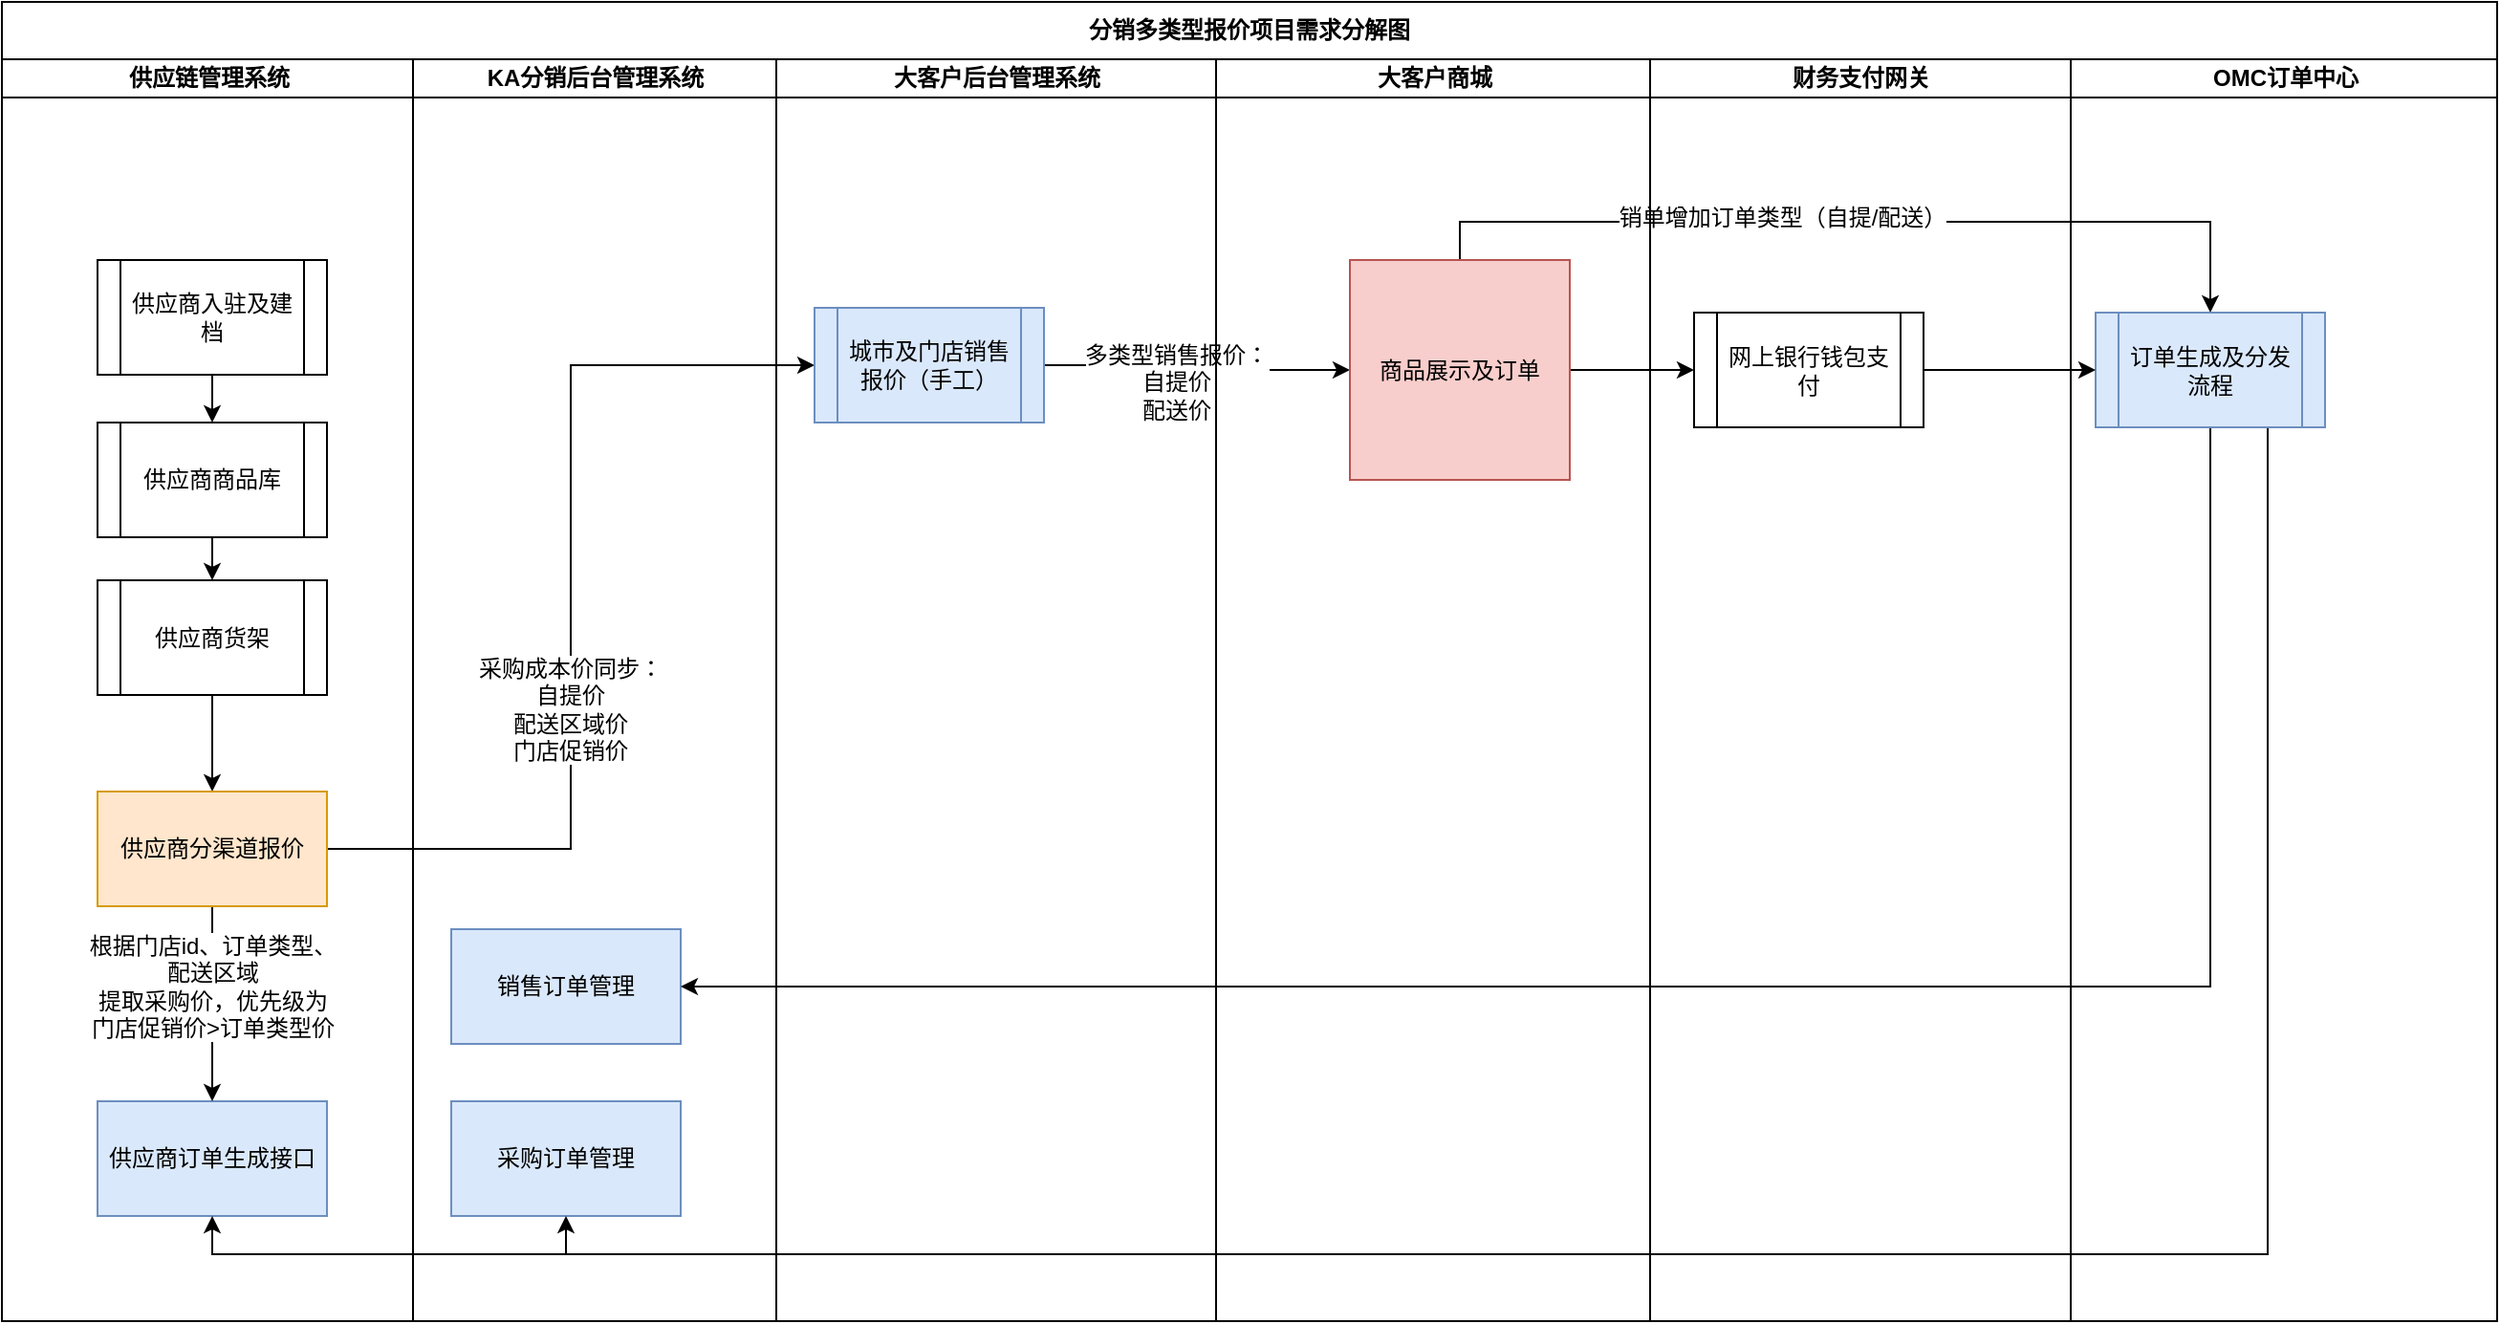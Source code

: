 <mxfile version="10.7.3" type="github"><diagram id="_O3n4kcfBsqLZ4D_Hrhg" name="分销多类型报价项目任务分解图"><mxGraphModel dx="918" dy="512" grid="1" gridSize="10" guides="1" tooltips="1" connect="1" arrows="1" fold="1" page="1" pageScale="1" pageWidth="827" pageHeight="1169" math="0" shadow="0"><root><mxCell id="uDRbp_UkntwucBvzqfbJ-0"/><mxCell id="uDRbp_UkntwucBvzqfbJ-1" parent="uDRbp_UkntwucBvzqfbJ-0"/><mxCell id="Ev6uvn-nndbEYamqWP20-11" style="edgeStyle=orthogonalEdgeStyle;rounded=0;orthogonalLoop=1;jettySize=auto;html=1;exitX=0.5;exitY=1;exitDx=0;exitDy=0;entryX=0.5;entryY=0;entryDx=0;entryDy=0;" parent="uDRbp_UkntwucBvzqfbJ-1" source="Ev6uvn-nndbEYamqWP20-0" target="Ev6uvn-nndbEYamqWP20-1" edge="1"><mxGeometry relative="1" as="geometry"/></mxCell><mxCell id="Ev6uvn-nndbEYamqWP20-0" value="供应商入驻及建档" style="shape=process;whiteSpace=wrap;html=1;backgroundOutline=1;" parent="uDRbp_UkntwucBvzqfbJ-1" vertex="1"><mxGeometry x="235" y="135" width="120" height="60" as="geometry"/></mxCell><mxCell id="Ev6uvn-nndbEYamqWP20-12" style="edgeStyle=orthogonalEdgeStyle;rounded=0;orthogonalLoop=1;jettySize=auto;html=1;exitX=0.5;exitY=1;exitDx=0;exitDy=0;entryX=0.5;entryY=0;entryDx=0;entryDy=0;" parent="uDRbp_UkntwucBvzqfbJ-1" source="Ev6uvn-nndbEYamqWP20-1" target="Ev6uvn-nndbEYamqWP20-2" edge="1"><mxGeometry relative="1" as="geometry"/></mxCell><mxCell id="Ev6uvn-nndbEYamqWP20-1" value="供应商商品库" style="shape=process;whiteSpace=wrap;html=1;backgroundOutline=1;" parent="uDRbp_UkntwucBvzqfbJ-1" vertex="1"><mxGeometry x="235" y="220" width="120" height="60" as="geometry"/></mxCell><mxCell id="Ev6uvn-nndbEYamqWP20-13" style="edgeStyle=orthogonalEdgeStyle;rounded=0;orthogonalLoop=1;jettySize=auto;html=1;exitX=0.5;exitY=1;exitDx=0;exitDy=0;entryX=0.5;entryY=0;entryDx=0;entryDy=0;" parent="uDRbp_UkntwucBvzqfbJ-1" source="Ev6uvn-nndbEYamqWP20-2" target="Ev6uvn-nndbEYamqWP20-4" edge="1"><mxGeometry relative="1" as="geometry"><mxPoint x="295" y="380" as="targetPoint"/></mxGeometry></mxCell><mxCell id="Ev6uvn-nndbEYamqWP20-2" value="供应商货架" style="shape=process;whiteSpace=wrap;html=1;backgroundOutline=1;" parent="uDRbp_UkntwucBvzqfbJ-1" vertex="1"><mxGeometry x="235" y="302.5" width="120" height="60" as="geometry"/></mxCell><mxCell id="Ev6uvn-nndbEYamqWP20-3" value="供应商订单生成接口" style="rounded=0;whiteSpace=wrap;html=1;fillColor=#dae8fc;strokeColor=#6c8ebf;" parent="uDRbp_UkntwucBvzqfbJ-1" vertex="1"><mxGeometry x="235" y="575" width="120" height="60" as="geometry"/></mxCell><mxCell id="Ev6uvn-nndbEYamqWP20-14" style="edgeStyle=orthogonalEdgeStyle;rounded=0;orthogonalLoop=1;jettySize=auto;html=1;exitX=1;exitY=0.5;exitDx=0;exitDy=0;entryX=0;entryY=0.5;entryDx=0;entryDy=0;" parent="uDRbp_UkntwucBvzqfbJ-1" source="Ev6uvn-nndbEYamqWP20-4" target="Ev6uvn-nndbEYamqWP20-7" edge="1"><mxGeometry relative="1" as="geometry"/></mxCell><mxCell id="Ev6uvn-nndbEYamqWP20-15" value="采购成本价同步：&lt;br&gt;自提价&lt;br&gt;配送区域价&lt;br&gt;门店促销价&lt;br&gt;" style="text;html=1;resizable=0;points=[];align=center;verticalAlign=middle;labelBackgroundColor=#ffffff;" parent="Ev6uvn-nndbEYamqWP20-14" vertex="1" connectable="0"><mxGeometry x="-0.208" y="1" relative="1" as="geometry"><mxPoint as="offset"/></mxGeometry></mxCell><mxCell id="Ev6uvn-nndbEYamqWP20-25" style="edgeStyle=orthogonalEdgeStyle;rounded=0;orthogonalLoop=1;jettySize=auto;html=1;exitX=0.5;exitY=1;exitDx=0;exitDy=0;entryX=0.5;entryY=0;entryDx=0;entryDy=0;" parent="uDRbp_UkntwucBvzqfbJ-1" source="Ev6uvn-nndbEYamqWP20-4" target="Ev6uvn-nndbEYamqWP20-3" edge="1"><mxGeometry relative="1" as="geometry"/></mxCell><mxCell id="Ev6uvn-nndbEYamqWP20-26" value="根据门店id、订单类型、&lt;br&gt;配送区域&lt;br&gt;提取采购价，优先级为&lt;br&gt;门店促销价&amp;gt;订单类型价" style="text;html=1;resizable=0;points=[];align=center;verticalAlign=middle;labelBackgroundColor=#ffffff;" parent="Ev6uvn-nndbEYamqWP20-25" vertex="1" connectable="0"><mxGeometry x="-0.314" y="2" relative="1" as="geometry"><mxPoint x="-2" y="7" as="offset"/></mxGeometry></mxCell><mxCell id="Ev6uvn-nndbEYamqWP20-4" value="供应商分渠道报价" style="rounded=0;whiteSpace=wrap;html=1;fillColor=#ffe6cc;strokeColor=#d79b00;" parent="uDRbp_UkntwucBvzqfbJ-1" vertex="1"><mxGeometry x="235" y="413" width="120" height="60" as="geometry"/></mxCell><mxCell id="Ev6uvn-nndbEYamqWP20-5" value="销售订单管理" style="rounded=0;whiteSpace=wrap;html=1;fillColor=#dae8fc;strokeColor=#6c8ebf;" parent="uDRbp_UkntwucBvzqfbJ-1" vertex="1"><mxGeometry x="420" y="485" width="120" height="60" as="geometry"/></mxCell><mxCell id="Ev6uvn-nndbEYamqWP20-6" value="采购订单管理" style="rounded=0;whiteSpace=wrap;html=1;fillColor=#dae8fc;strokeColor=#6c8ebf;" parent="uDRbp_UkntwucBvzqfbJ-1" vertex="1"><mxGeometry x="420" y="575" width="120" height="60" as="geometry"/></mxCell><mxCell id="Ev6uvn-nndbEYamqWP20-16" style="edgeStyle=orthogonalEdgeStyle;rounded=0;orthogonalLoop=1;jettySize=auto;html=1;exitX=1;exitY=0.5;exitDx=0;exitDy=0;entryX=0;entryY=0.5;entryDx=0;entryDy=0;" parent="uDRbp_UkntwucBvzqfbJ-1" source="Ev6uvn-nndbEYamqWP20-7" target="Ev6uvn-nndbEYamqWP20-8" edge="1"><mxGeometry relative="1" as="geometry"/></mxCell><mxCell id="Ev6uvn-nndbEYamqWP20-17" value="多类型销售报价：&lt;br&gt;自提价&lt;br&gt;配送价&lt;br&gt;" style="text;html=1;resizable=0;points=[];align=center;verticalAlign=middle;labelBackgroundColor=#ffffff;" parent="Ev6uvn-nndbEYamqWP20-16" vertex="1" connectable="0"><mxGeometry x="-0.213" relative="1" as="geometry"><mxPoint x="5" y="9" as="offset"/></mxGeometry></mxCell><mxCell id="Ev6uvn-nndbEYamqWP20-7" value="城市及门店销售报价（手工）" style="shape=process;whiteSpace=wrap;html=1;backgroundOutline=1;fillColor=#dae8fc;strokeColor=#6c8ebf;" parent="uDRbp_UkntwucBvzqfbJ-1" vertex="1"><mxGeometry x="610" y="160" width="120" height="60" as="geometry"/></mxCell><mxCell id="Ev6uvn-nndbEYamqWP20-18" style="edgeStyle=orthogonalEdgeStyle;rounded=0;orthogonalLoop=1;jettySize=auto;html=1;exitX=1;exitY=0.5;exitDx=0;exitDy=0;entryX=0;entryY=0.5;entryDx=0;entryDy=0;" parent="uDRbp_UkntwucBvzqfbJ-1" source="Ev6uvn-nndbEYamqWP20-8" target="Ev6uvn-nndbEYamqWP20-10" edge="1"><mxGeometry relative="1" as="geometry"/></mxCell><mxCell id="Ev6uvn-nndbEYamqWP20-20" style="edgeStyle=orthogonalEdgeStyle;rounded=0;orthogonalLoop=1;jettySize=auto;html=1;entryX=0.5;entryY=0;entryDx=0;entryDy=0;exitX=0.5;exitY=0;exitDx=0;exitDy=0;" parent="uDRbp_UkntwucBvzqfbJ-1" source="Ev6uvn-nndbEYamqWP20-8" target="Ev6uvn-nndbEYamqWP20-9" edge="1"><mxGeometry relative="1" as="geometry"/></mxCell><mxCell id="Ev6uvn-nndbEYamqWP20-21" value="销单增加订单类型（自提/配送）" style="text;html=1;resizable=0;points=[];align=center;verticalAlign=middle;labelBackgroundColor=#ffffff;" parent="Ev6uvn-nndbEYamqWP20-20" vertex="1" connectable="0"><mxGeometry x="-0.183" y="2" relative="1" as="geometry"><mxPoint as="offset"/></mxGeometry></mxCell><mxCell id="Ev6uvn-nndbEYamqWP20-8" value="商品展示及订单" style="whiteSpace=wrap;html=1;aspect=fixed;fillColor=#f8cecc;strokeColor=#b85450;" parent="uDRbp_UkntwucBvzqfbJ-1" vertex="1"><mxGeometry x="890" y="135" width="115" height="115" as="geometry"/></mxCell><mxCell id="Ev6uvn-nndbEYamqWP20-22" style="edgeStyle=orthogonalEdgeStyle;rounded=0;orthogonalLoop=1;jettySize=auto;html=1;exitX=0.5;exitY=1;exitDx=0;exitDy=0;entryX=1;entryY=0.5;entryDx=0;entryDy=0;" parent="uDRbp_UkntwucBvzqfbJ-1" source="Ev6uvn-nndbEYamqWP20-9" target="Ev6uvn-nndbEYamqWP20-5" edge="1"><mxGeometry relative="1" as="geometry"/></mxCell><mxCell id="Ev6uvn-nndbEYamqWP20-23" style="edgeStyle=orthogonalEdgeStyle;rounded=0;orthogonalLoop=1;jettySize=auto;html=1;exitX=0.75;exitY=1;exitDx=0;exitDy=0;entryX=0.5;entryY=1;entryDx=0;entryDy=0;" parent="uDRbp_UkntwucBvzqfbJ-1" source="Ev6uvn-nndbEYamqWP20-9" target="Ev6uvn-nndbEYamqWP20-3" edge="1"><mxGeometry relative="1" as="geometry"/></mxCell><mxCell id="Ev6uvn-nndbEYamqWP20-24" style="edgeStyle=orthogonalEdgeStyle;rounded=0;orthogonalLoop=1;jettySize=auto;html=1;exitX=0.75;exitY=1;exitDx=0;exitDy=0;entryX=0.5;entryY=1;entryDx=0;entryDy=0;" parent="uDRbp_UkntwucBvzqfbJ-1" source="Ev6uvn-nndbEYamqWP20-9" target="Ev6uvn-nndbEYamqWP20-6" edge="1"><mxGeometry relative="1" as="geometry"/></mxCell><mxCell id="Ev6uvn-nndbEYamqWP20-9" value="订单生成及分发流程" style="shape=process;whiteSpace=wrap;html=1;backgroundOutline=1;fillColor=#dae8fc;strokeColor=#6c8ebf;" parent="uDRbp_UkntwucBvzqfbJ-1" vertex="1"><mxGeometry x="1280" y="162.5" width="120" height="60" as="geometry"/></mxCell><mxCell id="Ev6uvn-nndbEYamqWP20-19" style="edgeStyle=orthogonalEdgeStyle;rounded=0;orthogonalLoop=1;jettySize=auto;html=1;exitX=1;exitY=0.5;exitDx=0;exitDy=0;entryX=0;entryY=0.5;entryDx=0;entryDy=0;" parent="uDRbp_UkntwucBvzqfbJ-1" source="Ev6uvn-nndbEYamqWP20-10" target="Ev6uvn-nndbEYamqWP20-9" edge="1"><mxGeometry relative="1" as="geometry"/></mxCell><mxCell id="Ev6uvn-nndbEYamqWP20-10" value="网上银行钱包支付" style="shape=process;whiteSpace=wrap;html=1;backgroundOutline=1;" parent="uDRbp_UkntwucBvzqfbJ-1" vertex="1"><mxGeometry x="1070" y="162.5" width="120" height="60" as="geometry"/></mxCell><mxCell id="e5on_YhPmIFM4FRrciyV-0" value="供应链管理系统" style="swimlane;html=1;startSize=20;horizontal=1;containerType=tree;" parent="uDRbp_UkntwucBvzqfbJ-1" vertex="1"><mxGeometry x="185" y="30" width="215" height="660" as="geometry"/></mxCell><mxCell id="e5on_YhPmIFM4FRrciyV-1" value="KA分销后台管理系统" style="swimlane;html=1;startSize=20;horizontal=1;containerType=tree;" parent="uDRbp_UkntwucBvzqfbJ-1" vertex="1"><mxGeometry x="400" y="30" width="190" height="660" as="geometry"/></mxCell><mxCell id="e5on_YhPmIFM4FRrciyV-3" value="大客户后台管理系统" style="swimlane;html=1;startSize=20;horizontal=1;containerType=tree;" parent="uDRbp_UkntwucBvzqfbJ-1" vertex="1"><mxGeometry x="590" y="30" width="230" height="660" as="geometry"/></mxCell><mxCell id="e5on_YhPmIFM4FRrciyV-4" value="大客户商城" style="swimlane;html=1;startSize=20;horizontal=1;containerType=tree;" parent="uDRbp_UkntwucBvzqfbJ-1" vertex="1"><mxGeometry x="820" y="30" width="227" height="660" as="geometry"/></mxCell><mxCell id="e5on_YhPmIFM4FRrciyV-5" value="财务支付网关" style="swimlane;html=1;startSize=20;horizontal=1;containerType=tree;" parent="uDRbp_UkntwucBvzqfbJ-1" vertex="1"><mxGeometry x="1047" y="30" width="220" height="660" as="geometry"/></mxCell><mxCell id="e5on_YhPmIFM4FRrciyV-6" value="OMC订单中心" style="swimlane;html=1;startSize=20;horizontal=1;containerType=tree;" parent="uDRbp_UkntwucBvzqfbJ-1" vertex="1"><mxGeometry x="1267" y="30" width="223" height="660" as="geometry"/></mxCell><mxCell id="e5on_YhPmIFM4FRrciyV-8" value="分销多类型报价项目需求分解图" style="rounded=0;whiteSpace=wrap;html=1;fontStyle=1" parent="uDRbp_UkntwucBvzqfbJ-1" vertex="1"><mxGeometry x="185" width="1305" height="30" as="geometry"/></mxCell></root></mxGraphModel></diagram><diagram id="4TQ98r7l0zhuE_i7NtIf" name="梳理"><mxGraphModel dx="918" dy="512" grid="1" gridSize="10" guides="1" tooltips="1" connect="1" arrows="1" fold="1" page="1" pageScale="1" pageWidth="827" pageHeight="1169" math="0" shadow="0"><root><mxCell id="0"/><mxCell id="1" parent="0"/><mxCell id="bOI55O7LHbzcLB5JDVor-13" value="分销系统主要流程分析图" style="swimlane;html=1;childLayout=stackLayout;resizeParent=1;resizeParentMax=0;startSize=20;" parent="1" vertex="1"><mxGeometry x="215" y="45" width="1110" height="625" as="geometry"/></mxCell><mxCell id="bOI55O7LHbzcLB5JDVor-14" value="供应商链管理系统" style="swimlane;html=1;startSize=20;" parent="bOI55O7LHbzcLB5JDVor-13" vertex="1"><mxGeometry y="20" width="180" height="605" as="geometry"/></mxCell><mxCell id="bOI55O7LHbzcLB5JDVor-34" style="edgeStyle=orthogonalEdgeStyle;rounded=0;orthogonalLoop=1;jettySize=auto;html=1;exitX=0.5;exitY=1;exitDx=0;exitDy=0;entryX=0.5;entryY=0;entryDx=0;entryDy=0;" parent="bOI55O7LHbzcLB5JDVor-14" source="bOI55O7LHbzcLB5JDVor-22" target="bOI55O7LHbzcLB5JDVor-23" edge="1"><mxGeometry relative="1" as="geometry"/></mxCell><mxCell id="bOI55O7LHbzcLB5JDVor-22" value="供应商入驻及建档" style="shape=process;whiteSpace=wrap;html=1;backgroundOutline=1;" parent="bOI55O7LHbzcLB5JDVor-14" vertex="1"><mxGeometry x="20" y="70" width="120" height="60" as="geometry"/></mxCell><mxCell id="bOI55O7LHbzcLB5JDVor-73" style="edgeStyle=orthogonalEdgeStyle;rounded=0;orthogonalLoop=1;jettySize=auto;html=1;exitX=0.5;exitY=1;exitDx=0;exitDy=0;entryX=0.5;entryY=0;entryDx=0;entryDy=0;" parent="bOI55O7LHbzcLB5JDVor-14" source="bOI55O7LHbzcLB5JDVor-23" target="bOI55O7LHbzcLB5JDVor-24" edge="1"><mxGeometry relative="1" as="geometry"/></mxCell><mxCell id="bOI55O7LHbzcLB5JDVor-23" value="供应商商品库" style="shape=process;whiteSpace=wrap;html=1;backgroundOutline=1;" parent="bOI55O7LHbzcLB5JDVor-14" vertex="1"><mxGeometry x="20" y="155" width="120" height="60" as="geometry"/></mxCell><mxCell id="bOI55O7LHbzcLB5JDVor-36" style="edgeStyle=orthogonalEdgeStyle;rounded=0;orthogonalLoop=1;jettySize=auto;html=1;exitX=0.5;exitY=1;exitDx=0;exitDy=0;entryX=0.5;entryY=0;entryDx=0;entryDy=0;" parent="bOI55O7LHbzcLB5JDVor-14" source="bOI55O7LHbzcLB5JDVor-24" edge="1"><mxGeometry relative="1" as="geometry"><mxPoint x="80" y="320" as="targetPoint"/></mxGeometry></mxCell><mxCell id="bOI55O7LHbzcLB5JDVor-24" value="供应商货架" style="shape=process;whiteSpace=wrap;html=1;backgroundOutline=1;" parent="bOI55O7LHbzcLB5JDVor-14" vertex="1"><mxGeometry x="20" y="237.5" width="120" height="60" as="geometry"/></mxCell><mxCell id="bOI55O7LHbzcLB5JDVor-79" value="供应商订单管理" style="rounded=0;whiteSpace=wrap;html=1;fillColor=#dae8fc;strokeColor=#6c8ebf;" parent="bOI55O7LHbzcLB5JDVor-14" vertex="1"><mxGeometry x="20" y="510" width="120" height="60" as="geometry"/></mxCell><mxCell id="bOI55O7LHbzcLB5JDVor-82" value="供应商分渠道报价" style="rounded=0;whiteSpace=wrap;html=1;fillColor=#ffe6cc;strokeColor=#d79b00;" parent="bOI55O7LHbzcLB5JDVor-14" vertex="1"><mxGeometry x="20" y="318" width="120" height="60" as="geometry"/></mxCell><mxCell id="bOI55O7LHbzcLB5JDVor-19" value="KA分销管理系统" style="swimlane;html=1;startSize=20;" parent="bOI55O7LHbzcLB5JDVor-13" vertex="1"><mxGeometry x="180" y="20" width="170" height="605" as="geometry"><mxRectangle x="180" y="20" width="120" height="495" as="alternateBounds"/></mxGeometry></mxCell><mxCell id="bOI55O7LHbzcLB5JDVor-78" style="edgeStyle=orthogonalEdgeStyle;rounded=0;orthogonalLoop=1;jettySize=auto;html=1;exitX=0.5;exitY=1;exitDx=0;exitDy=0;entryX=0.5;entryY=0;entryDx=0;entryDy=0;" parent="bOI55O7LHbzcLB5JDVor-19" source="bOI55O7LHbzcLB5JDVor-74" target="bOI55O7LHbzcLB5JDVor-75" edge="1"><mxGeometry relative="1" as="geometry"/></mxCell><mxCell id="bOI55O7LHbzcLB5JDVor-74" value="销售订单管理" style="rounded=0;whiteSpace=wrap;html=1;fillColor=#dae8fc;strokeColor=#6c8ebf;" parent="bOI55O7LHbzcLB5JDVor-19" vertex="1"><mxGeometry x="25" y="420" width="120" height="60" as="geometry"/></mxCell><mxCell id="bOI55O7LHbzcLB5JDVor-75" value="采购订单管理" style="rounded=0;whiteSpace=wrap;html=1;fillColor=#dae8fc;strokeColor=#6c8ebf;" parent="bOI55O7LHbzcLB5JDVor-19" vertex="1"><mxGeometry x="25" y="510" width="120" height="60" as="geometry"/></mxCell><mxCell id="bOI55O7LHbzcLB5JDVor-20" value="大客户后台管理系统" style="swimlane;html=1;startSize=20;" parent="bOI55O7LHbzcLB5JDVor-13" vertex="1"><mxGeometry x="350" y="20" width="180" height="605" as="geometry"/></mxCell><mxCell id="bOI55O7LHbzcLB5JDVor-26" value="城市及门店销售报价" style="shape=process;whiteSpace=wrap;html=1;backgroundOutline=1;" parent="bOI55O7LHbzcLB5JDVor-20" vertex="1"><mxGeometry x="25" y="92.5" width="120" height="60" as="geometry"/></mxCell><mxCell id="bOI55O7LHbzcLB5JDVor-39" value="大客户商城(?)" style="swimlane;html=1;startSize=20;" parent="bOI55O7LHbzcLB5JDVor-13" vertex="1"><mxGeometry x="530" y="20" width="180" height="605" as="geometry"/></mxCell><mxCell id="bOI55O7LHbzcLB5JDVor-38" value="商品展示及订单" style="whiteSpace=wrap;html=1;aspect=fixed;fillColor=#ffe6cc;strokeColor=#d79b00;" parent="bOI55O7LHbzcLB5JDVor-39" vertex="1"><mxGeometry x="24" y="65" width="115" height="115" as="geometry"/></mxCell><mxCell id="bOI55O7LHbzcLB5JDVor-43" value="财务支付网关" style="swimlane;html=1;startSize=20;" parent="bOI55O7LHbzcLB5JDVor-13" vertex="1"><mxGeometry x="710" y="20" width="180" height="605" as="geometry"/></mxCell><mxCell id="bOI55O7LHbzcLB5JDVor-53" value="OMC订单中心" style="swimlane;html=1;startSize=20;" parent="bOI55O7LHbzcLB5JDVor-13" vertex="1"><mxGeometry x="890" y="20" width="220" height="605" as="geometry"/></mxCell><mxCell id="bOI55O7LHbzcLB5JDVor-46" value="订单生成及分发流程" style="shape=process;whiteSpace=wrap;html=1;backgroundOutline=1;fillColor=#dae8fc;strokeColor=#6c8ebf;" parent="bOI55O7LHbzcLB5JDVor-53" vertex="1"><mxGeometry x="45" y="92.5" width="120" height="60" as="geometry"/></mxCell><mxCell id="bOI55O7LHbzcLB5JDVor-77" style="edgeStyle=orthogonalEdgeStyle;rounded=0;orthogonalLoop=1;jettySize=auto;html=1;entryX=1;entryY=0.5;entryDx=0;entryDy=0;exitX=0.5;exitY=1;exitDx=0;exitDy=0;" parent="bOI55O7LHbzcLB5JDVor-13" source="bOI55O7LHbzcLB5JDVor-46" target="bOI55O7LHbzcLB5JDVor-74" edge="1"><mxGeometry relative="1" as="geometry"/></mxCell><mxCell id="bOI55O7LHbzcLB5JDVor-81" style="edgeStyle=orthogonalEdgeStyle;rounded=0;orthogonalLoop=1;jettySize=auto;html=1;exitX=0;exitY=0.5;exitDx=0;exitDy=0;entryX=1;entryY=0.5;entryDx=0;entryDy=0;" parent="bOI55O7LHbzcLB5JDVor-13" source="bOI55O7LHbzcLB5JDVor-75" target="bOI55O7LHbzcLB5JDVor-79" edge="1"><mxGeometry relative="1" as="geometry"/></mxCell><mxCell id="bOI55O7LHbzcLB5JDVor-83" style="edgeStyle=orthogonalEdgeStyle;rounded=0;orthogonalLoop=1;jettySize=auto;html=1;exitX=1;exitY=0.5;exitDx=0;exitDy=0;entryX=0;entryY=0.5;entryDx=0;entryDy=0;dashed=1;fillColor=#ffe6cc;strokeColor=#d79b00;" parent="bOI55O7LHbzcLB5JDVor-13" source="bOI55O7LHbzcLB5JDVor-82" target="bOI55O7LHbzcLB5JDVor-26" edge="1"><mxGeometry relative="1" as="geometry"/></mxCell><mxCell id="bOI55O7LHbzcLB5JDVor-84" style="edgeStyle=orthogonalEdgeStyle;rounded=0;orthogonalLoop=1;jettySize=auto;html=1;entryX=0;entryY=0.5;entryDx=0;entryDy=0;" parent="bOI55O7LHbzcLB5JDVor-13" source="bOI55O7LHbzcLB5JDVor-26" target="bOI55O7LHbzcLB5JDVor-38" edge="1"><mxGeometry relative="1" as="geometry"/></mxCell><mxCell id="bOI55O7LHbzcLB5JDVor-33" style="edgeStyle=orthogonalEdgeStyle;rounded=0;orthogonalLoop=1;jettySize=auto;html=1;entryX=0;entryY=0.5;entryDx=0;entryDy=0;" parent="1" source="bOI55O7LHbzcLB5JDVor-32" target="bOI55O7LHbzcLB5JDVor-23" edge="1"><mxGeometry relative="1" as="geometry"/></mxCell><mxCell id="bOI55O7LHbzcLB5JDVor-32" value="美菜商品档案" style="rounded=1;whiteSpace=wrap;html=1;" parent="1" vertex="1"><mxGeometry x="30" y="110" width="120" height="180" as="geometry"/></mxCell><mxCell id="bOI55O7LHbzcLB5JDVor-89" style="edgeStyle=orthogonalEdgeStyle;rounded=0;orthogonalLoop=1;jettySize=auto;html=1;fillColor=#dae8fc;strokeColor=#6c8ebf;" parent="1" source="bOI55O7LHbzcLB5JDVor-41" target="bOI55O7LHbzcLB5JDVor-46" edge="1"><mxGeometry relative="1" as="geometry"/></mxCell><mxCell id="bOI55O7LHbzcLB5JDVor-41" value="网上银行钱包支付" style="shape=process;whiteSpace=wrap;html=1;backgroundOutline=1;" parent="1" vertex="1"><mxGeometry x="945" y="157.5" width="120" height="60" as="geometry"/></mxCell><mxCell id="bOI55O7LHbzcLB5JDVor-42" style="edgeStyle=orthogonalEdgeStyle;rounded=0;orthogonalLoop=1;jettySize=auto;html=1;entryX=0;entryY=0.5;entryDx=0;entryDy=0;" parent="1" source="bOI55O7LHbzcLB5JDVor-38" target="bOI55O7LHbzcLB5JDVor-41" edge="1"><mxGeometry relative="1" as="geometry"/></mxCell><mxCell id="bOI55O7LHbzcLB5JDVor-71" value="益海融合平台" style="rounded=1;whiteSpace=wrap;html=1;" parent="1" vertex="1"><mxGeometry x="30" y="360" width="120" height="180" as="geometry"/></mxCell><mxCell id="bOI55O7LHbzcLB5JDVor-80" style="edgeStyle=orthogonalEdgeStyle;rounded=0;orthogonalLoop=1;jettySize=auto;html=1;exitX=0;exitY=0.5;exitDx=0;exitDy=0;entryX=1;entryY=0.5;entryDx=0;entryDy=0;" parent="1" source="bOI55O7LHbzcLB5JDVor-79" target="bOI55O7LHbzcLB5JDVor-71" edge="1"><mxGeometry relative="1" as="geometry"/></mxCell><mxCell id="bOI55O7LHbzcLB5JDVor-85" value="主动修改模块" style="rounded=0;whiteSpace=wrap;html=1;fillColor=#ffe6cc;strokeColor=#d79b00;" parent="1" vertex="1"><mxGeometry x="320" y="700" width="40" height="30" as="geometry"/></mxCell><mxCell id="bOI55O7LHbzcLB5JDVor-86" value="被动模块" style="rounded=0;whiteSpace=wrap;html=1;fillColor=#dae8fc;strokeColor=#6c8ebf;" parent="1" vertex="1"><mxGeometry x="380" y="700" width="40" height="30" as="geometry"/></mxCell></root></mxGraphModel></diagram></mxfile>